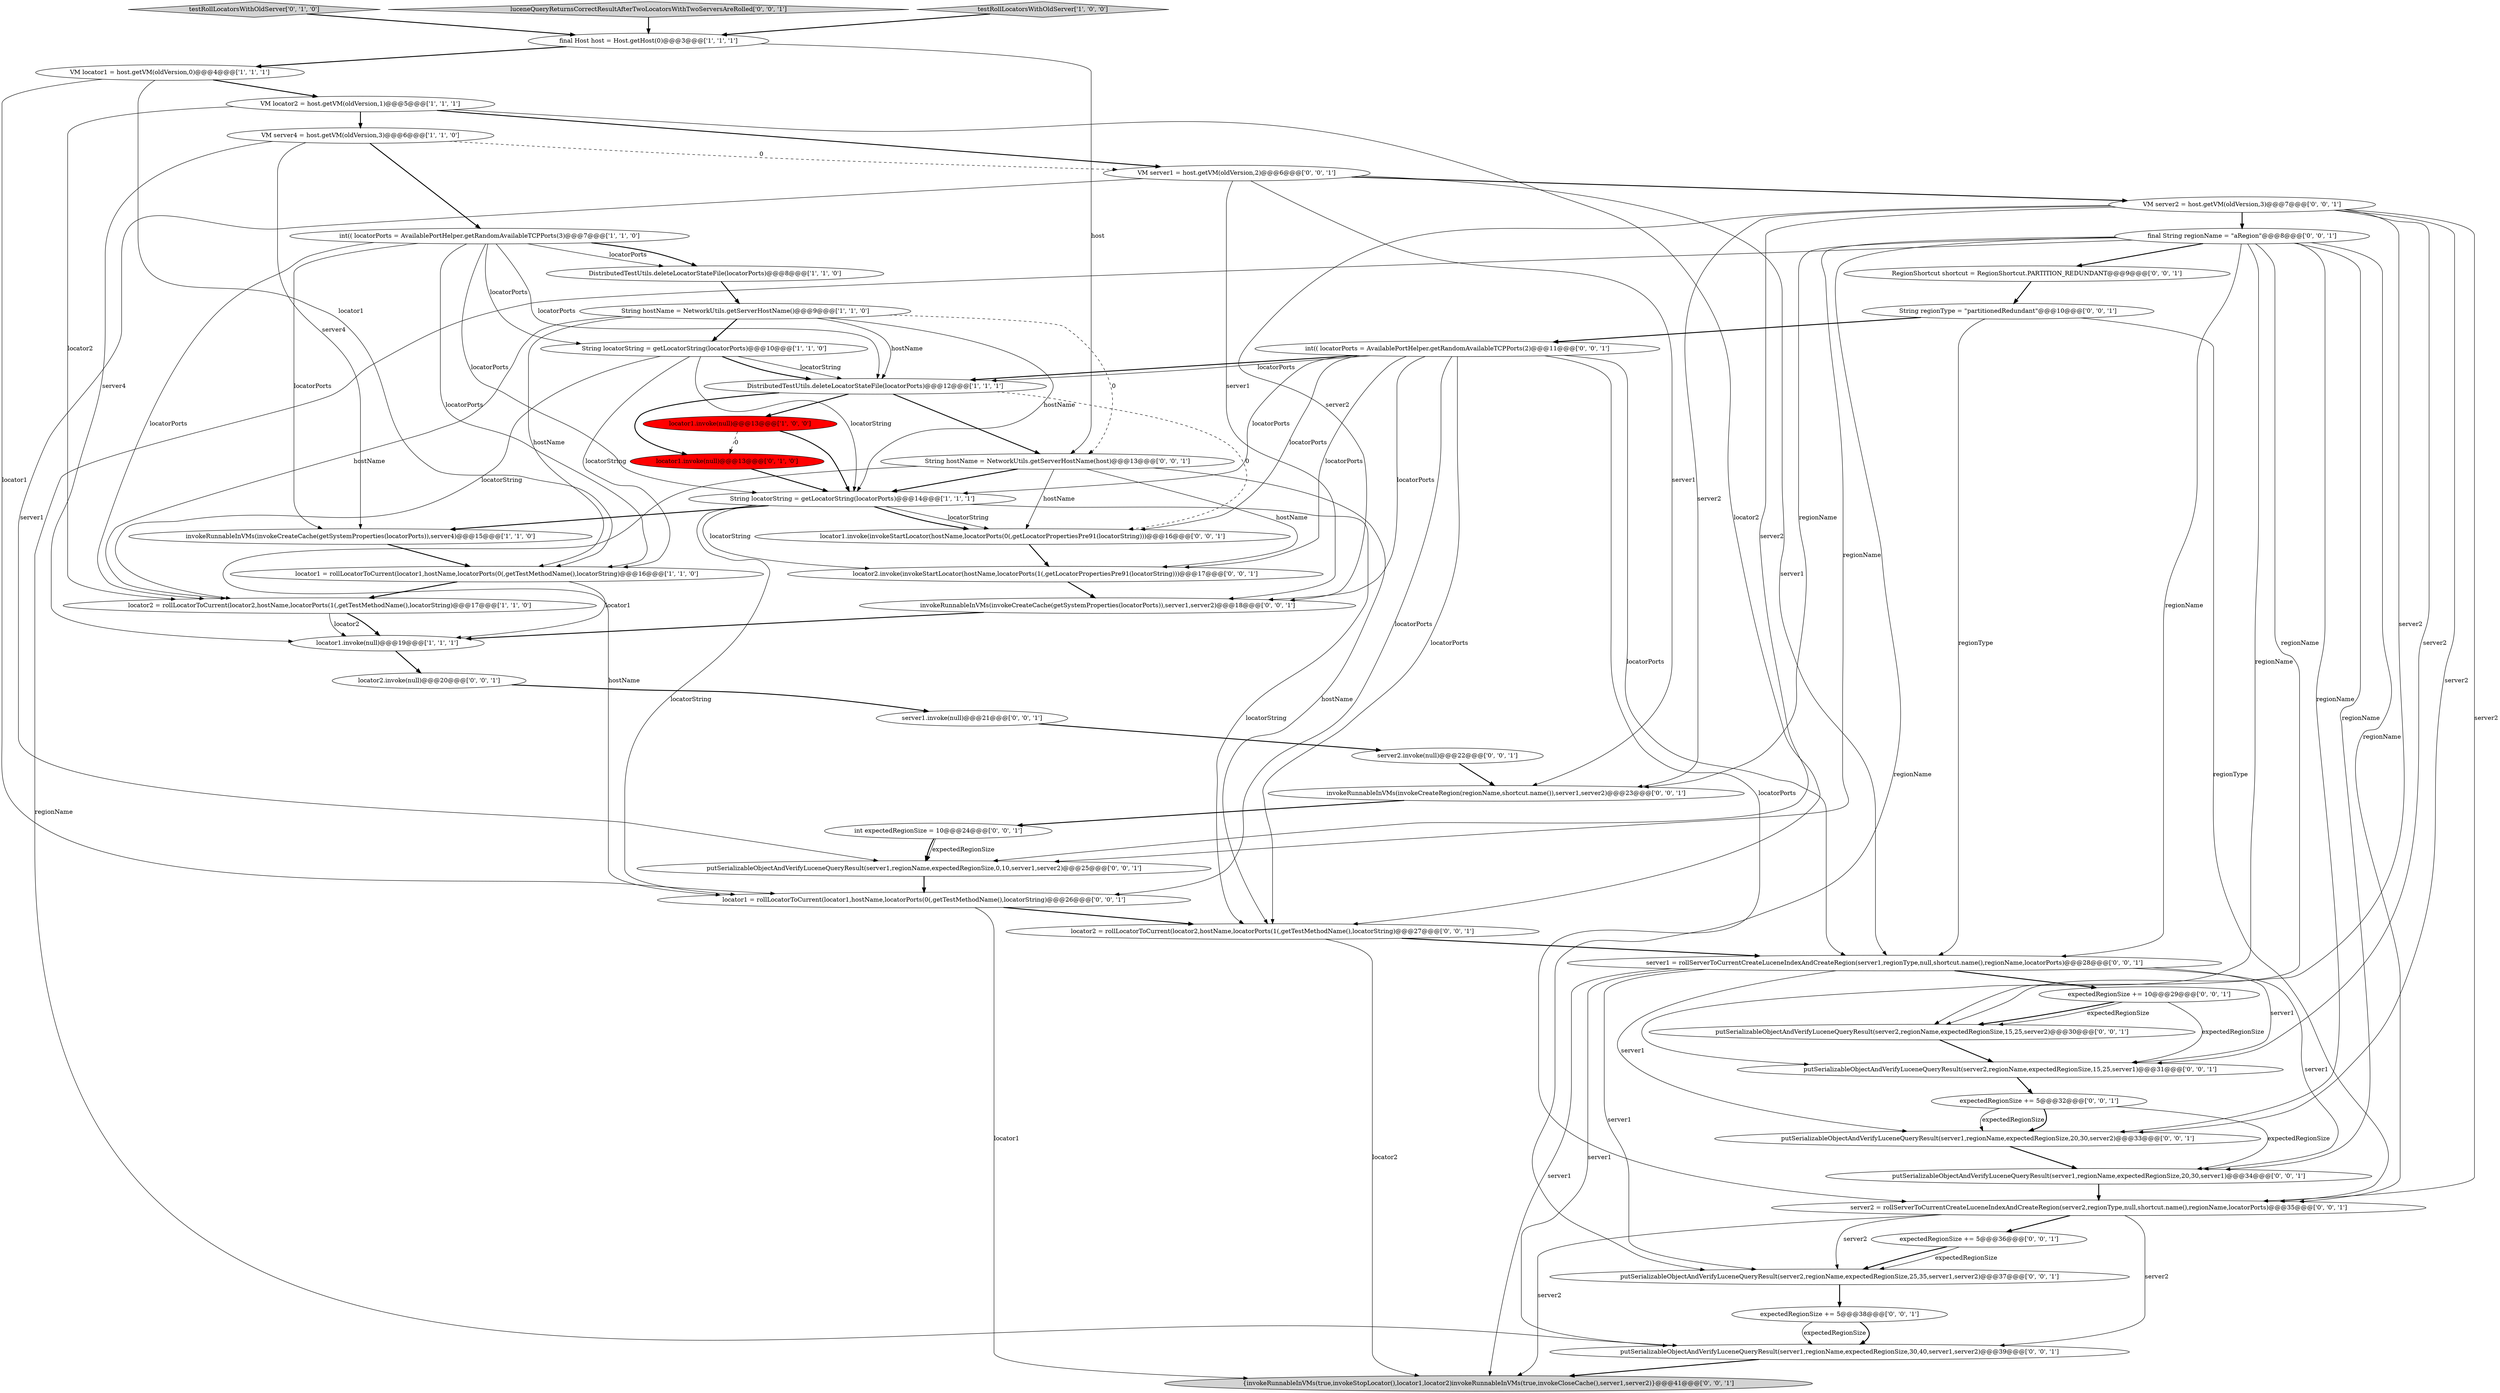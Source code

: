 digraph {
16 [style = filled, label = "testRollLocatorsWithOldServer['0', '1', '0']", fillcolor = lightgray, shape = diamond image = "AAA0AAABBB2BBB"];
34 [style = filled, label = "server2.invoke(null)@@@22@@@['0', '0', '1']", fillcolor = white, shape = ellipse image = "AAA0AAABBB3BBB"];
42 [style = filled, label = "putSerializableObjectAndVerifyLuceneQueryResult(server2,regionName,expectedRegionSize,25,35,server1,server2)@@@37@@@['0', '0', '1']", fillcolor = white, shape = ellipse image = "AAA0AAABBB3BBB"];
5 [style = filled, label = "locator2 = rollLocatorToCurrent(locator2,hostName,locatorPorts(1(,getTestMethodName(),locatorString)@@@17@@@['1', '1', '0']", fillcolor = white, shape = ellipse image = "AAA0AAABBB1BBB"];
7 [style = filled, label = "invokeRunnableInVMs(invokeCreateCache(getSystemProperties(locatorPorts)),server4)@@@15@@@['1', '1', '0']", fillcolor = white, shape = ellipse image = "AAA0AAABBB1BBB"];
43 [style = filled, label = "server1.invoke(null)@@@21@@@['0', '0', '1']", fillcolor = white, shape = ellipse image = "AAA0AAABBB3BBB"];
44 [style = filled, label = "server2 = rollServerToCurrentCreateLuceneIndexAndCreateRegion(server2,regionType,null,shortcut.name(),regionName,locatorPorts)@@@35@@@['0', '0', '1']", fillcolor = white, shape = ellipse image = "AAA0AAABBB3BBB"];
21 [style = filled, label = "luceneQueryReturnsCorrectResultAfterTwoLocatorsWithTwoServersAreRolled['0', '0', '1']", fillcolor = lightgray, shape = diamond image = "AAA0AAABBB3BBB"];
36 [style = filled, label = "putSerializableObjectAndVerifyLuceneQueryResult(server1,regionName,expectedRegionSize,20,30,server2)@@@33@@@['0', '0', '1']", fillcolor = white, shape = ellipse image = "AAA0AAABBB3BBB"];
48 [style = filled, label = "putSerializableObjectAndVerifyLuceneQueryResult(server2,regionName,expectedRegionSize,15,25,server1)@@@31@@@['0', '0', '1']", fillcolor = white, shape = ellipse image = "AAA0AAABBB3BBB"];
20 [style = filled, label = "int expectedRegionSize = 10@@@24@@@['0', '0', '1']", fillcolor = white, shape = ellipse image = "AAA0AAABBB3BBB"];
33 [style = filled, label = "invokeRunnableInVMs(invokeCreateCache(getSystemProperties(locatorPorts)),server1,server2)@@@18@@@['0', '0', '1']", fillcolor = white, shape = ellipse image = "AAA0AAABBB3BBB"];
41 [style = filled, label = "expectedRegionSize += 10@@@29@@@['0', '0', '1']", fillcolor = white, shape = ellipse image = "AAA0AAABBB3BBB"];
6 [style = filled, label = "testRollLocatorsWithOldServer['1', '0', '0']", fillcolor = lightgray, shape = diamond image = "AAA0AAABBB1BBB"];
17 [style = filled, label = "locator1.invoke(null)@@@13@@@['0', '1', '0']", fillcolor = red, shape = ellipse image = "AAA1AAABBB2BBB"];
1 [style = filled, label = "int(( locatorPorts = AvailablePortHelper.getRandomAvailableTCPPorts(3)@@@7@@@['1', '1', '0']", fillcolor = white, shape = ellipse image = "AAA0AAABBB1BBB"];
45 [style = filled, label = "expectedRegionSize += 5@@@32@@@['0', '0', '1']", fillcolor = white, shape = ellipse image = "AAA0AAABBB3BBB"];
23 [style = filled, label = "RegionShortcut shortcut = RegionShortcut.PARTITION_REDUNDANT@@@9@@@['0', '0', '1']", fillcolor = white, shape = ellipse image = "AAA0AAABBB3BBB"];
30 [style = filled, label = "expectedRegionSize += 5@@@38@@@['0', '0', '1']", fillcolor = white, shape = ellipse image = "AAA0AAABBB3BBB"];
24 [style = filled, label = "int(( locatorPorts = AvailablePortHelper.getRandomAvailableTCPPorts(2)@@@11@@@['0', '0', '1']", fillcolor = white, shape = ellipse image = "AAA0AAABBB3BBB"];
2 [style = filled, label = "String locatorString = getLocatorString(locatorPorts)@@@14@@@['1', '1', '1']", fillcolor = white, shape = ellipse image = "AAA0AAABBB1BBB"];
11 [style = filled, label = "DistributedTestUtils.deleteLocatorStateFile(locatorPorts)@@@12@@@['1', '1', '1']", fillcolor = white, shape = ellipse image = "AAA0AAABBB1BBB"];
38 [style = filled, label = "locator1.invoke(invokeStartLocator(hostName,locatorPorts(0(,getLocatorPropertiesPre91(locatorString)))@@@16@@@['0', '0', '1']", fillcolor = white, shape = ellipse image = "AAA0AAABBB3BBB"];
18 [style = filled, label = "putSerializableObjectAndVerifyLuceneQueryResult(server1,regionName,expectedRegionSize,30,40,server1,server2)@@@39@@@['0', '0', '1']", fillcolor = white, shape = ellipse image = "AAA0AAABBB3BBB"];
37 [style = filled, label = "VM server1 = host.getVM(oldVersion,2)@@@6@@@['0', '0', '1']", fillcolor = white, shape = ellipse image = "AAA0AAABBB3BBB"];
46 [style = filled, label = "locator1 = rollLocatorToCurrent(locator1,hostName,locatorPorts(0(,getTestMethodName(),locatorString)@@@26@@@['0', '0', '1']", fillcolor = white, shape = ellipse image = "AAA0AAABBB3BBB"];
22 [style = filled, label = "final String regionName = \"aRegion\"@@@8@@@['0', '0', '1']", fillcolor = white, shape = ellipse image = "AAA0AAABBB3BBB"];
3 [style = filled, label = "DistributedTestUtils.deleteLocatorStateFile(locatorPorts)@@@8@@@['1', '1', '0']", fillcolor = white, shape = ellipse image = "AAA0AAABBB1BBB"];
4 [style = filled, label = "final Host host = Host.getHost(0)@@@3@@@['1', '1', '1']", fillcolor = white, shape = ellipse image = "AAA0AAABBB1BBB"];
35 [style = filled, label = "server1 = rollServerToCurrentCreateLuceneIndexAndCreateRegion(server1,regionType,null,shortcut.name(),regionName,locatorPorts)@@@28@@@['0', '0', '1']", fillcolor = white, shape = ellipse image = "AAA0AAABBB3BBB"];
29 [style = filled, label = "putSerializableObjectAndVerifyLuceneQueryResult(server1,regionName,expectedRegionSize,0,10,server1,server2)@@@25@@@['0', '0', '1']", fillcolor = white, shape = ellipse image = "AAA0AAABBB3BBB"];
40 [style = filled, label = "locator2.invoke(invokeStartLocator(hostName,locatorPorts(1(,getLocatorPropertiesPre91(locatorString)))@@@17@@@['0', '0', '1']", fillcolor = white, shape = ellipse image = "AAA0AAABBB3BBB"];
15 [style = filled, label = "locator1 = rollLocatorToCurrent(locator1,hostName,locatorPorts(0(,getTestMethodName(),locatorString)@@@16@@@['1', '1', '0']", fillcolor = white, shape = ellipse image = "AAA0AAABBB1BBB"];
12 [style = filled, label = "locator1.invoke(null)@@@13@@@['1', '0', '0']", fillcolor = red, shape = ellipse image = "AAA1AAABBB1BBB"];
13 [style = filled, label = "VM server4 = host.getVM(oldVersion,3)@@@6@@@['1', '1', '0']", fillcolor = white, shape = ellipse image = "AAA0AAABBB1BBB"];
14 [style = filled, label = "String hostName = NetworkUtils.getServerHostName()@@@9@@@['1', '1', '0']", fillcolor = white, shape = ellipse image = "AAA0AAABBB1BBB"];
10 [style = filled, label = "VM locator1 = host.getVM(oldVersion,0)@@@4@@@['1', '1', '1']", fillcolor = white, shape = ellipse image = "AAA0AAABBB1BBB"];
31 [style = filled, label = "VM server2 = host.getVM(oldVersion,3)@@@7@@@['0', '0', '1']", fillcolor = white, shape = ellipse image = "AAA0AAABBB3BBB"];
27 [style = filled, label = "putSerializableObjectAndVerifyLuceneQueryResult(server2,regionName,expectedRegionSize,15,25,server2)@@@30@@@['0', '0', '1']", fillcolor = white, shape = ellipse image = "AAA0AAABBB3BBB"];
25 [style = filled, label = "putSerializableObjectAndVerifyLuceneQueryResult(server1,regionName,expectedRegionSize,20,30,server1)@@@34@@@['0', '0', '1']", fillcolor = white, shape = ellipse image = "AAA0AAABBB3BBB"];
8 [style = filled, label = "VM locator2 = host.getVM(oldVersion,1)@@@5@@@['1', '1', '1']", fillcolor = white, shape = ellipse image = "AAA0AAABBB1BBB"];
19 [style = filled, label = "{invokeRunnableInVMs(true,invokeStopLocator(),locator1,locator2)invokeRunnableInVMs(true,invokeCloseCache(),server1,server2)}@@@41@@@['0', '0', '1']", fillcolor = lightgray, shape = ellipse image = "AAA0AAABBB3BBB"];
9 [style = filled, label = "locator1.invoke(null)@@@19@@@['1', '1', '1']", fillcolor = white, shape = ellipse image = "AAA0AAABBB1BBB"];
26 [style = filled, label = "invokeRunnableInVMs(invokeCreateRegion(regionName,shortcut.name()),server1,server2)@@@23@@@['0', '0', '1']", fillcolor = white, shape = ellipse image = "AAA0AAABBB3BBB"];
32 [style = filled, label = "locator2 = rollLocatorToCurrent(locator2,hostName,locatorPorts(1(,getTestMethodName(),locatorString)@@@27@@@['0', '0', '1']", fillcolor = white, shape = ellipse image = "AAA0AAABBB3BBB"];
47 [style = filled, label = "locator2.invoke(null)@@@20@@@['0', '0', '1']", fillcolor = white, shape = ellipse image = "AAA0AAABBB3BBB"];
49 [style = filled, label = "String regionType = \"partitionedRedundant\"@@@10@@@['0', '0', '1']", fillcolor = white, shape = ellipse image = "AAA0AAABBB3BBB"];
28 [style = filled, label = "String hostName = NetworkUtils.getServerHostName(host)@@@13@@@['0', '0', '1']", fillcolor = white, shape = ellipse image = "AAA0AAABBB3BBB"];
39 [style = filled, label = "expectedRegionSize += 5@@@36@@@['0', '0', '1']", fillcolor = white, shape = ellipse image = "AAA0AAABBB3BBB"];
0 [style = filled, label = "String locatorString = getLocatorString(locatorPorts)@@@10@@@['1', '1', '0']", fillcolor = white, shape = ellipse image = "AAA0AAABBB1BBB"];
32->35 [style = bold, label=""];
22->35 [style = solid, label="regionName"];
35->36 [style = solid, label="server1"];
35->42 [style = solid, label="server1"];
5->9 [style = bold, label=""];
35->41 [style = bold, label=""];
12->17 [style = dashed, label="0"];
37->35 [style = solid, label="server1"];
30->18 [style = bold, label=""];
25->44 [style = bold, label=""];
13->1 [style = bold, label=""];
30->18 [style = solid, label="expectedRegionSize"];
39->42 [style = solid, label="expectedRegionSize"];
49->24 [style = bold, label=""];
12->2 [style = bold, label=""];
35->25 [style = solid, label="server1"];
28->32 [style = solid, label="hostName"];
10->8 [style = bold, label=""];
34->26 [style = bold, label=""];
37->31 [style = bold, label=""];
24->11 [style = bold, label=""];
29->46 [style = bold, label=""];
31->36 [style = solid, label="server2"];
49->44 [style = solid, label="regionType"];
9->47 [style = bold, label=""];
14->15 [style = solid, label="hostName"];
0->2 [style = solid, label="locatorString"];
31->44 [style = solid, label="server2"];
23->49 [style = bold, label=""];
11->28 [style = bold, label=""];
24->44 [style = solid, label="locatorPorts"];
5->9 [style = solid, label="locator2"];
49->35 [style = solid, label="regionType"];
45->25 [style = solid, label="expectedRegionSize"];
4->28 [style = solid, label="host"];
24->33 [style = solid, label="locatorPorts"];
18->19 [style = bold, label=""];
8->5 [style = solid, label="locator2"];
31->26 [style = solid, label="server2"];
11->12 [style = bold, label=""];
47->43 [style = bold, label=""];
22->18 [style = solid, label="regionName"];
35->48 [style = solid, label="server1"];
8->32 [style = solid, label="locator2"];
44->42 [style = solid, label="server2"];
24->2 [style = solid, label="locatorPorts"];
2->46 [style = solid, label="locatorString"];
22->23 [style = bold, label=""];
44->18 [style = solid, label="server2"];
6->4 [style = bold, label=""];
36->25 [style = bold, label=""];
31->48 [style = solid, label="server2"];
17->2 [style = bold, label=""];
28->46 [style = solid, label="hostName"];
45->36 [style = solid, label="expectedRegionSize"];
22->25 [style = solid, label="regionName"];
11->17 [style = bold, label=""];
31->27 [style = solid, label="server2"];
39->42 [style = bold, label=""];
43->34 [style = bold, label=""];
13->9 [style = solid, label="server4"];
35->18 [style = solid, label="server1"];
15->9 [style = solid, label="locator1"];
26->20 [style = bold, label=""];
21->4 [style = bold, label=""];
1->5 [style = solid, label="locatorPorts"];
1->2 [style = solid, label="locatorPorts"];
4->10 [style = bold, label=""];
44->19 [style = solid, label="server2"];
41->48 [style = solid, label="expectedRegionSize"];
41->27 [style = bold, label=""];
22->42 [style = solid, label="regionName"];
1->15 [style = solid, label="locatorPorts"];
14->28 [style = dashed, label="0"];
37->29 [style = solid, label="server1"];
20->29 [style = solid, label="expectedRegionSize"];
45->36 [style = bold, label=""];
1->3 [style = bold, label=""];
0->11 [style = bold, label=""];
24->46 [style = solid, label="locatorPorts"];
28->40 [style = solid, label="hostName"];
0->5 [style = solid, label="locatorString"];
28->38 [style = solid, label="hostName"];
1->11 [style = solid, label="locatorPorts"];
31->33 [style = solid, label="server2"];
40->33 [style = bold, label=""];
10->15 [style = solid, label="locator1"];
46->19 [style = solid, label="locator1"];
41->27 [style = solid, label="expectedRegionSize"];
2->32 [style = solid, label="locatorString"];
2->40 [style = solid, label="locatorString"];
10->46 [style = solid, label="locator1"];
22->36 [style = solid, label="regionName"];
7->15 [style = bold, label=""];
2->38 [style = solid, label="locatorString"];
8->37 [style = bold, label=""];
16->4 [style = bold, label=""];
1->7 [style = solid, label="locatorPorts"];
38->40 [style = bold, label=""];
46->32 [style = bold, label=""];
24->38 [style = solid, label="locatorPorts"];
22->44 [style = solid, label="regionName"];
8->13 [style = bold, label=""];
13->37 [style = dashed, label="0"];
24->35 [style = solid, label="locatorPorts"];
32->19 [style = solid, label="locator2"];
31->22 [style = bold, label=""];
20->29 [style = bold, label=""];
22->26 [style = solid, label="regionName"];
37->33 [style = solid, label="server1"];
22->48 [style = solid, label="regionName"];
1->3 [style = solid, label="locatorPorts"];
3->14 [style = bold, label=""];
1->0 [style = solid, label="locatorPorts"];
14->11 [style = solid, label="hostName"];
33->9 [style = bold, label=""];
44->39 [style = bold, label=""];
24->40 [style = solid, label="locatorPorts"];
15->5 [style = bold, label=""];
22->27 [style = solid, label="regionName"];
37->26 [style = solid, label="server1"];
2->38 [style = bold, label=""];
35->19 [style = solid, label="server1"];
11->38 [style = dashed, label="0"];
28->2 [style = bold, label=""];
48->45 [style = bold, label=""];
31->29 [style = solid, label="server2"];
14->0 [style = bold, label=""];
14->2 [style = solid, label="hostName"];
42->30 [style = bold, label=""];
0->15 [style = solid, label="locatorString"];
22->29 [style = solid, label="regionName"];
27->48 [style = bold, label=""];
24->32 [style = solid, label="locatorPorts"];
24->11 [style = solid, label="locatorPorts"];
2->7 [style = bold, label=""];
0->11 [style = solid, label="locatorString"];
14->5 [style = solid, label="hostName"];
13->7 [style = solid, label="server4"];
}
